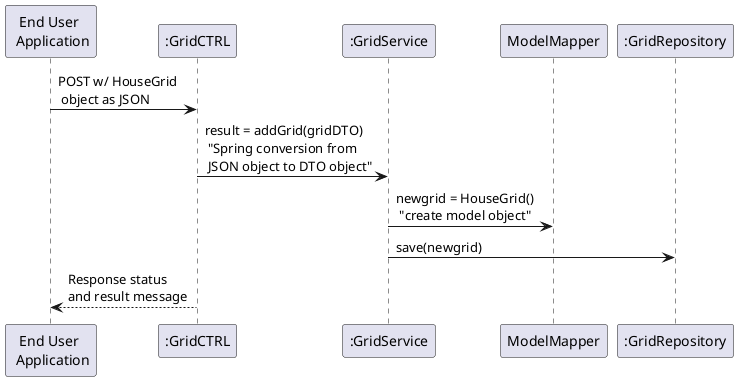 @startuml
"End User \n Application" -> ":GridCTRL": POST w/ HouseGrid \n object as JSON

":GridCTRL" -> ":GridService" : result = addGrid(gridDTO) \n "Spring conversion from \n JSON object to DTO object"

":GridService" -> "ModelMapper" : newgrid = HouseGrid() \n "create model object"

":GridService" -> ":GridRepository" : save(newgrid)

":GridCTRL" --> "End User \n Application" : Response status \nand result message
@enduml